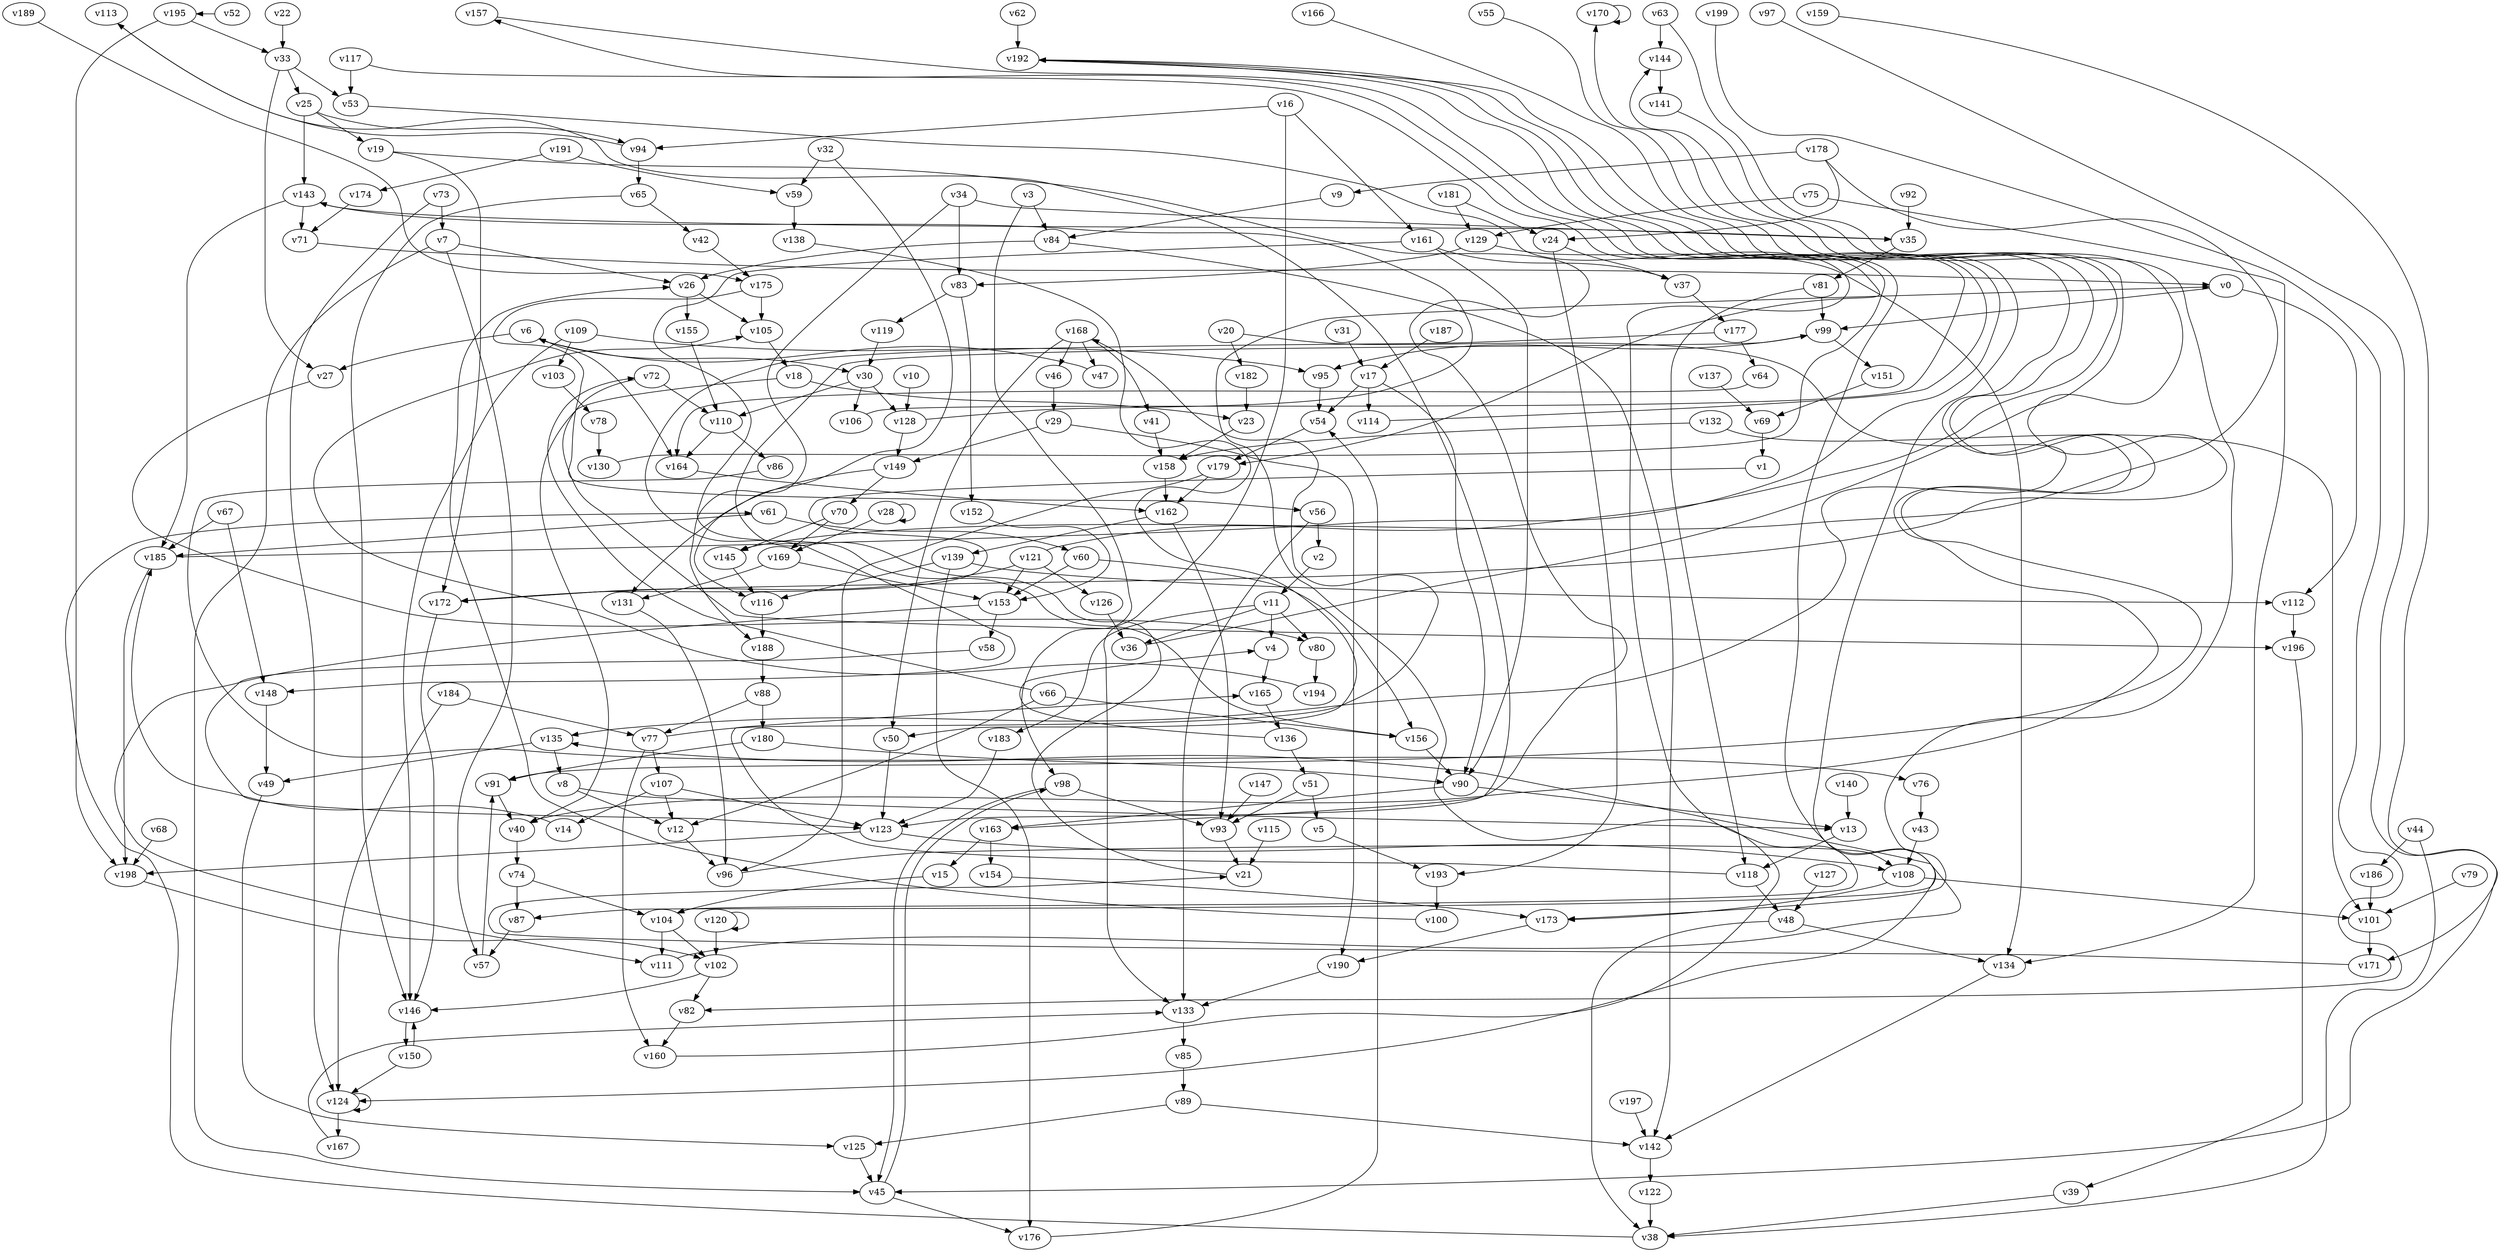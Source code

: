 // Benchmark game 286 - 200 vertices
// time_bound: 42
// targets: v19
digraph G {
    v0 [name="v0", player=1];
    v1 [name="v1", player=0];
    v2 [name="v2", player=0];
    v3 [name="v3", player=1];
    v4 [name="v4", player=1];
    v5 [name="v5", player=1];
    v6 [name="v6", player=1];
    v7 [name="v7", player=1];
    v8 [name="v8", player=0];
    v9 [name="v9", player=0];
    v10 [name="v10", player=0];
    v11 [name="v11", player=0];
    v12 [name="v12", player=0];
    v13 [name="v13", player=0];
    v14 [name="v14", player=1];
    v15 [name="v15", player=0];
    v16 [name="v16", player=0];
    v17 [name="v17", player=1];
    v18 [name="v18", player=1];
    v19 [name="v19", player=0, target=1];
    v20 [name="v20", player=0];
    v21 [name="v21", player=1];
    v22 [name="v22", player=1];
    v23 [name="v23", player=0];
    v24 [name="v24", player=1];
    v25 [name="v25", player=0];
    v26 [name="v26", player=1];
    v27 [name="v27", player=0];
    v28 [name="v28", player=1];
    v29 [name="v29", player=0];
    v30 [name="v30", player=1];
    v31 [name="v31", player=1];
    v32 [name="v32", player=1];
    v33 [name="v33", player=1];
    v34 [name="v34", player=0];
    v35 [name="v35", player=1];
    v36 [name="v36", player=0];
    v37 [name="v37", player=1];
    v38 [name="v38", player=0];
    v39 [name="v39", player=0];
    v40 [name="v40", player=1];
    v41 [name="v41", player=0];
    v42 [name="v42", player=1];
    v43 [name="v43", player=0];
    v44 [name="v44", player=0];
    v45 [name="v45", player=1];
    v46 [name="v46", player=0];
    v47 [name="v47", player=1];
    v48 [name="v48", player=0];
    v49 [name="v49", player=1];
    v50 [name="v50", player=0];
    v51 [name="v51", player=1];
    v52 [name="v52", player=1];
    v53 [name="v53", player=1];
    v54 [name="v54", player=1];
    v55 [name="v55", player=1];
    v56 [name="v56", player=0];
    v57 [name="v57", player=0];
    v58 [name="v58", player=0];
    v59 [name="v59", player=0];
    v60 [name="v60", player=0];
    v61 [name="v61", player=1];
    v62 [name="v62", player=1];
    v63 [name="v63", player=0];
    v64 [name="v64", player=1];
    v65 [name="v65", player=0];
    v66 [name="v66", player=0];
    v67 [name="v67", player=1];
    v68 [name="v68", player=1];
    v69 [name="v69", player=0];
    v70 [name="v70", player=0];
    v71 [name="v71", player=0];
    v72 [name="v72", player=0];
    v73 [name="v73", player=0];
    v74 [name="v74", player=0];
    v75 [name="v75", player=0];
    v76 [name="v76", player=0];
    v77 [name="v77", player=1];
    v78 [name="v78", player=1];
    v79 [name="v79", player=1];
    v80 [name="v80", player=0];
    v81 [name="v81", player=1];
    v82 [name="v82", player=0];
    v83 [name="v83", player=1];
    v84 [name="v84", player=1];
    v85 [name="v85", player=0];
    v86 [name="v86", player=0];
    v87 [name="v87", player=0];
    v88 [name="v88", player=1];
    v89 [name="v89", player=1];
    v90 [name="v90", player=1];
    v91 [name="v91", player=0];
    v92 [name="v92", player=0];
    v93 [name="v93", player=0];
    v94 [name="v94", player=1];
    v95 [name="v95", player=1];
    v96 [name="v96", player=0];
    v97 [name="v97", player=0];
    v98 [name="v98", player=1];
    v99 [name="v99", player=0];
    v100 [name="v100", player=1];
    v101 [name="v101", player=0];
    v102 [name="v102", player=0];
    v103 [name="v103", player=0];
    v104 [name="v104", player=1];
    v105 [name="v105", player=0];
    v106 [name="v106", player=0];
    v107 [name="v107", player=1];
    v108 [name="v108", player=0];
    v109 [name="v109", player=1];
    v110 [name="v110", player=0];
    v111 [name="v111", player=1];
    v112 [name="v112", player=1];
    v113 [name="v113", player=0];
    v114 [name="v114", player=0];
    v115 [name="v115", player=0];
    v116 [name="v116", player=1];
    v117 [name="v117", player=1];
    v118 [name="v118", player=1];
    v119 [name="v119", player=0];
    v120 [name="v120", player=0];
    v121 [name="v121", player=1];
    v122 [name="v122", player=0];
    v123 [name="v123", player=1];
    v124 [name="v124", player=1];
    v125 [name="v125", player=0];
    v126 [name="v126", player=1];
    v127 [name="v127", player=1];
    v128 [name="v128", player=1];
    v129 [name="v129", player=1];
    v130 [name="v130", player=1];
    v131 [name="v131", player=0];
    v132 [name="v132", player=1];
    v133 [name="v133", player=1];
    v134 [name="v134", player=1];
    v135 [name="v135", player=0];
    v136 [name="v136", player=0];
    v137 [name="v137", player=1];
    v138 [name="v138", player=1];
    v139 [name="v139", player=1];
    v140 [name="v140", player=1];
    v141 [name="v141", player=1];
    v142 [name="v142", player=1];
    v143 [name="v143", player=0];
    v144 [name="v144", player=1];
    v145 [name="v145", player=0];
    v146 [name="v146", player=1];
    v147 [name="v147", player=1];
    v148 [name="v148", player=0];
    v149 [name="v149", player=0];
    v150 [name="v150", player=1];
    v151 [name="v151", player=1];
    v152 [name="v152", player=1];
    v153 [name="v153", player=1];
    v154 [name="v154", player=1];
    v155 [name="v155", player=1];
    v156 [name="v156", player=0];
    v157 [name="v157", player=1];
    v158 [name="v158", player=0];
    v159 [name="v159", player=0];
    v160 [name="v160", player=1];
    v161 [name="v161", player=1];
    v162 [name="v162", player=1];
    v163 [name="v163", player=1];
    v164 [name="v164", player=0];
    v165 [name="v165", player=1];
    v166 [name="v166", player=0];
    v167 [name="v167", player=0];
    v168 [name="v168", player=1];
    v169 [name="v169", player=0];
    v170 [name="v170", player=1];
    v171 [name="v171", player=0];
    v172 [name="v172", player=1];
    v173 [name="v173", player=0];
    v174 [name="v174", player=1];
    v175 [name="v175", player=0];
    v176 [name="v176", player=0];
    v177 [name="v177", player=1];
    v178 [name="v178", player=1];
    v179 [name="v179", player=0];
    v180 [name="v180", player=1];
    v181 [name="v181", player=0];
    v182 [name="v182", player=1];
    v183 [name="v183", player=1];
    v184 [name="v184", player=0];
    v185 [name="v185", player=1];
    v186 [name="v186", player=1];
    v187 [name="v187", player=1];
    v188 [name="v188", player=0];
    v189 [name="v189", player=0];
    v190 [name="v190", player=0];
    v191 [name="v191", player=1];
    v192 [name="v192", player=1];
    v193 [name="v193", player=1];
    v194 [name="v194", player=0];
    v195 [name="v195", player=0];
    v196 [name="v196", player=1];
    v197 [name="v197", player=0];
    v198 [name="v198", player=1];
    v199 [name="v199", player=0];

    v0 -> v112;
    v1 -> v172 [constraint="t mod 3 == 1"];
    v2 -> v11;
    v3 -> v84;
    v4 -> v165;
    v5 -> v193;
    v6 -> v27;
    v7 -> v45;
    v8 -> v13 [constraint="t >= 5"];
    v9 -> v84;
    v10 -> v128;
    v11 -> v80;
    v12 -> v96;
    v13 -> v118;
    v14 -> v185 [constraint="t mod 3 == 1"];
    v15 -> v104;
    v16 -> v161;
    v17 -> v114;
    v18 -> v40;
    v19 -> v123 [constraint="t < 7"];
    v20 -> v135 [constraint="t < 13"];
    v21 -> v99 [constraint="t mod 4 == 0"];
    v22 -> v33;
    v23 -> v158;
    v24 -> v193;
    v25 -> v94;
    v26 -> v105;
    v27 -> v80 [constraint="t < 7"];
    v28 -> v28;
    v29 -> v190;
    v30 -> v106;
    v31 -> v17;
    v32 -> v116;
    v33 -> v25;
    v34 -> v83;
    v35 -> v81;
    v36 -> v144 [constraint="t mod 4 == 1"];
    v37 -> v177;
    v38 -> v61 [constraint="t < 12"];
    v39 -> v38;
    v40 -> v74;
    v41 -> v158;
    v42 -> v175;
    v43 -> v108;
    v44 -> v38 [constraint="t mod 5 == 0"];
    v45 -> v98 [constraint="t mod 3 == 1"];
    v46 -> v29;
    v47 -> v6 [constraint="t mod 3 == 0"];
    v48 -> v38;
    v49 -> v125;
    v50 -> v123;
    v51 -> v93;
    v52 -> v195 [constraint="t >= 5"];
    v53 -> v104 [constraint="t mod 2 == 0"];
    v54 -> v179;
    v55 -> v91 [constraint="t mod 3 == 1"];
    v56 -> v133;
    v57 -> v91;
    v58 -> v123 [constraint="t >= 2"];
    v59 -> v138;
    v60 -> v153;
    v61 -> v60;
    v62 -> v192;
    v63 -> v173 [constraint="t mod 4 == 0"];
    v64 -> v164 [constraint="t < 14"];
    v65 -> v42;
    v66 -> v72 [constraint="t < 10"];
    v67 -> v148;
    v68 -> v198;
    v69 -> v1;
    v70 -> v169;
    v71 -> v0 [constraint="t < 8"];
    v72 -> v196 [constraint="t < 15"];
    v73 -> v7;
    v74 -> v87;
    v75 -> v134;
    v76 -> v43;
    v77 -> v168 [constraint="t mod 4 == 1"];
    v78 -> v130;
    v79 -> v101;
    v80 -> v194;
    v81 -> v99;
    v82 -> v160;
    v83 -> v152;
    v84 -> v142;
    v85 -> v89;
    v86 -> v76 [constraint="t >= 3"];
    v87 -> v57;
    v88 -> v180;
    v89 -> v142;
    v90 -> v13;
    v91 -> v40;
    v92 -> v35;
    v93 -> v21;
    v94 -> v113 [constraint="t mod 4 == 2"];
    v95 -> v54;
    v96 -> v108 [constraint="t mod 4 == 3"];
    v97 -> v45 [constraint="t < 11"];
    v98 -> v45;
    v99 -> v95;
    v100 -> v26 [constraint="t mod 3 == 1"];
    v101 -> v171;
    v102 -> v82;
    v103 -> v78;
    v104 -> v111;
    v105 -> v18;
    v106 -> v192 [constraint="t < 11"];
    v107 -> v12;
    v108 -> v101;
    v109 -> v146;
    v110 -> v86;
    v111 -> v135 [constraint="t mod 4 == 2"];
    v112 -> v196;
    v113 -> v163 [constraint="t mod 3 == 0"];
    v114 -> v192 [constraint="t < 15"];
    v115 -> v21;
    v116 -> v188;
    v117 -> v179 [constraint="t >= 3"];
    v118 -> v165 [constraint="t mod 2 == 0"];
    v119 -> v30;
    v120 -> v102;
    v121 -> v170 [constraint="t mod 5 == 0"];
    v122 -> v38;
    v123 -> v198;
    v124 -> v124;
    v125 -> v45;
    v126 -> v36;
    v127 -> v48;
    v128 -> v143 [constraint="t mod 2 == 1"];
    v129 -> v83;
    v130 -> v157 [constraint="t mod 3 == 1"];
    v131 -> v96;
    v132 -> v101;
    v133 -> v85;
    v134 -> v142;
    v135 -> v8;
    v136 -> v4 [constraint="t >= 5"];
    v137 -> v69;
    v138 -> v50 [constraint="t mod 4 == 3"];
    v139 -> v116;
    v140 -> v13;
    v141 -> v172 [constraint="t < 15"];
    v142 -> v122;
    v143 -> v71;
    v144 -> v141;
    v145 -> v116;
    v146 -> v150;
    v147 -> v93;
    v148 -> v49;
    v149 -> v131;
    v150 -> v124;
    v151 -> v69;
    v152 -> v153;
    v153 -> v111 [constraint="t < 5"];
    v154 -> v173 [constraint="t >= 4"];
    v155 -> v110;
    v156 -> v90;
    v157 -> v124 [constraint="t mod 3 == 2"];
    v158 -> v162;
    v159 -> v171 [constraint="t >= 1"];
    v160 -> v0 [constraint="t >= 5"];
    v161 -> v156 [constraint="t >= 2"];
    v162 -> v93;
    v163 -> v154;
    v164 -> v162 [constraint="t mod 3 == 1"];
    v165 -> v136;
    v166 -> v40 [constraint="t mod 4 == 1"];
    v167 -> v133 [constraint="t < 7"];
    v168 -> v50;
    v169 -> v153;
    v170 -> v170;
    v171 -> v21 [constraint="t < 6"];
    v172 -> v146;
    v173 -> v190;
    v174 -> v71;
    v175 -> v56 [constraint="t mod 5 == 1"];
    v176 -> v54;
    v177 -> v148 [constraint="t mod 4 == 2"];
    v178 -> v145 [constraint="t < 13"];
    v179 -> v162;
    v180 -> v91;
    v181 -> v129;
    v182 -> v23;
    v183 -> v123;
    v184 -> v124;
    v185 -> v192 [constraint="t mod 4 == 2"];
    v186 -> v101;
    v187 -> v17;
    v188 -> v88;
    v189 -> v175 [constraint="t mod 4 == 0"];
    v190 -> v133;
    v191 -> v174;
    v192 -> v87 [constraint="t mod 5 == 2"];
    v193 -> v100;
    v194 -> v105 [constraint="t < 14"];
    v195 -> v198;
    v196 -> v39;
    v197 -> v142;
    v198 -> v102 [constraint="t < 14"];
    v199 -> v82 [constraint="t >= 1"];
    v16 -> v94;
    v30 -> v128;
    v94 -> v65;
    v67 -> v185;
    v121 -> v126;
    v11 -> v36;
    v149 -> v70;
    v7 -> v26;
    v161 -> v37;
    v34 -> v188;
    v135 -> v49;
    v66 -> v156;
    v0 -> v99;
    v30 -> v110;
    v77 -> v107;
    v29 -> v149;
    v51 -> v5;
    v168 -> v47;
    v102 -> v146;
    v89 -> v125;
    v56 -> v2;
    v108 -> v173;
    v184 -> v77;
    v11 -> v183;
    v25 -> v143;
    v75 -> v129;
    v26 -> v155;
    v121 -> v172;
    v118 -> v48;
    v117 -> v53;
    v28 -> v169;
    v60 -> v156;
    v6 -> v30;
    v33 -> v27;
    v88 -> v77;
    v139 -> v176;
    v24 -> v37;
    v139 -> v112;
    v169 -> v131;
    v162 -> v139;
    v77 -> v160;
    v121 -> v153;
    v98 -> v93;
    v90 -> v163;
    v175 -> v105;
    v99 -> v151;
    v168 -> v41;
    v177 -> v64;
    v128 -> v149;
    v74 -> v104;
    v153 -> v58;
    v124 -> v167;
    v104 -> v102;
    v191 -> v59;
    v109 -> v95;
    v16 -> v133;
    v81 -> v118;
    v120 -> v120;
    v19 -> v172;
    v83 -> v119;
    v179 -> v96;
    v25 -> v19;
    v48 -> v134;
    v143 -> v35;
    v195 -> v33;
    v65 -> v146;
    v109 -> v103;
    v168 -> v46;
    v18 -> v23;
    v107 -> v14;
    v72 -> v110;
    v150 -> v146;
    v17 -> v54;
    v34 -> v35;
    v70 -> v145;
    v33 -> v53;
    v123 -> v108;
    v20 -> v182;
    v143 -> v185;
    v73 -> v124;
    v63 -> v144;
    v132 -> v158;
    v161 -> v90;
    v110 -> v164;
    v136 -> v51;
    v3 -> v98;
    v45 -> v176;
    v11 -> v4;
    v61 -> v185;
    v7 -> v57;
    v178 -> v9;
    v129 -> v134;
    v84 -> v26;
    v32 -> v59;
    v6 -> v164;
    v8 -> v12;
    v180 -> v90;
    v66 -> v12;
    v178 -> v24;
    v181 -> v24;
    v185 -> v198;
    v44 -> v186;
    v107 -> v123;
    v163 -> v15;
    v17 -> v90;
}
